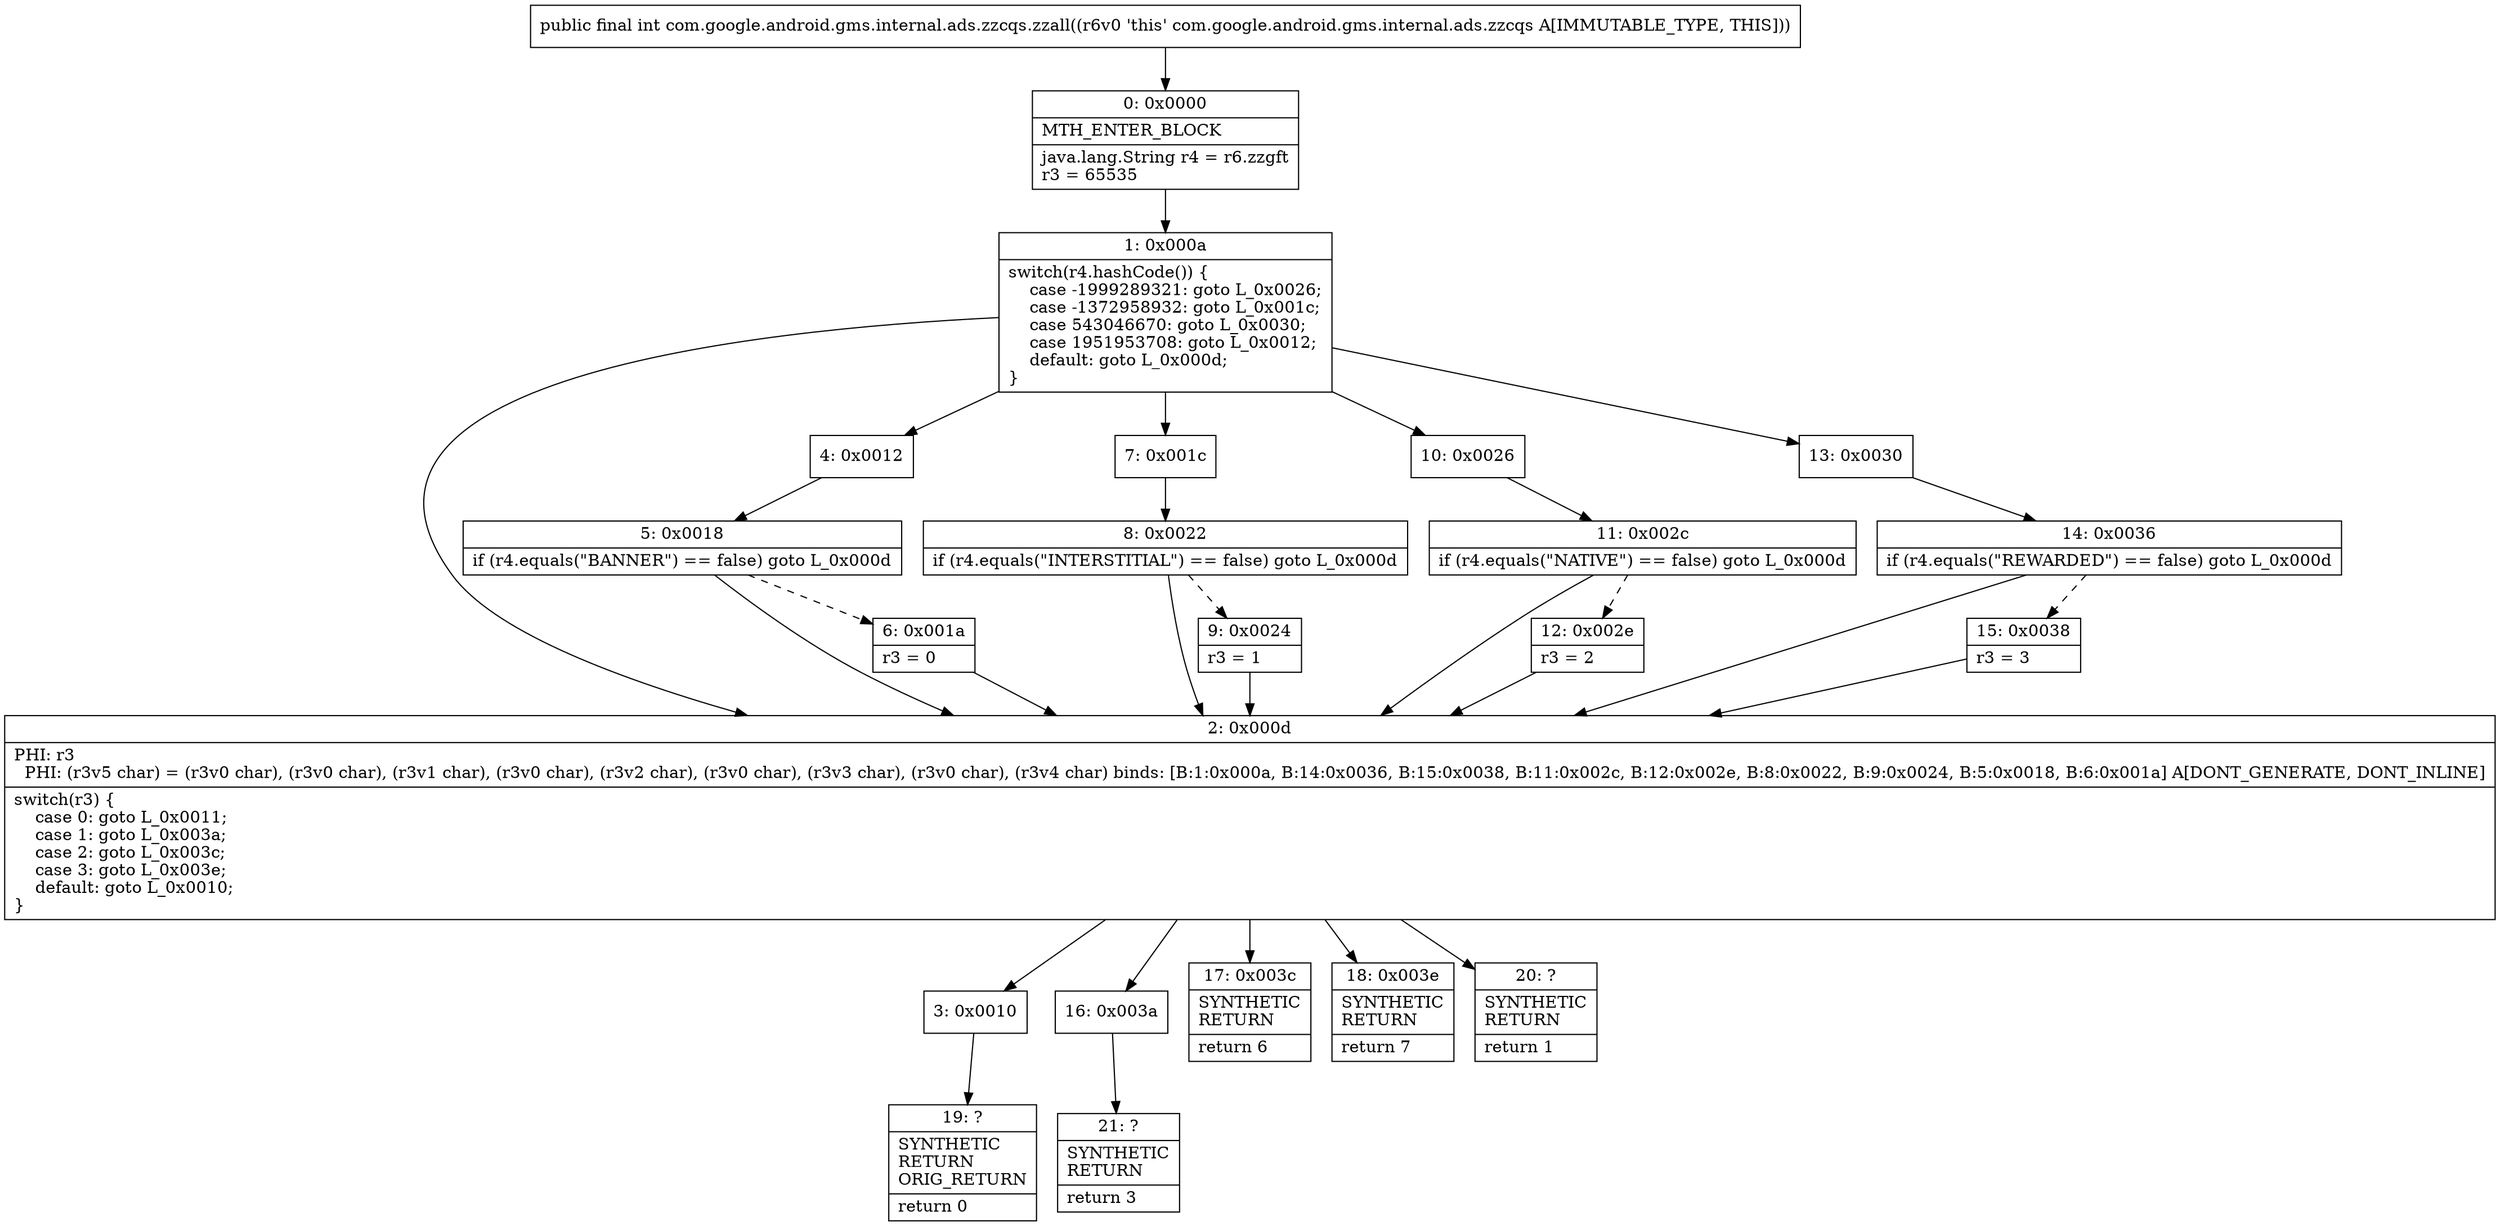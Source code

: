 digraph "CFG forcom.google.android.gms.internal.ads.zzcqs.zzall()I" {
Node_0 [shape=record,label="{0\:\ 0x0000|MTH_ENTER_BLOCK\l|java.lang.String r4 = r6.zzgft\lr3 = 65535\l}"];
Node_1 [shape=record,label="{1\:\ 0x000a|switch(r4.hashCode()) \{\l    case \-1999289321: goto L_0x0026;\l    case \-1372958932: goto L_0x001c;\l    case 543046670: goto L_0x0030;\l    case 1951953708: goto L_0x0012;\l    default: goto L_0x000d;\l\}\l}"];
Node_2 [shape=record,label="{2\:\ 0x000d|PHI: r3 \l  PHI: (r3v5 char) = (r3v0 char), (r3v0 char), (r3v1 char), (r3v0 char), (r3v2 char), (r3v0 char), (r3v3 char), (r3v0 char), (r3v4 char) binds: [B:1:0x000a, B:14:0x0036, B:15:0x0038, B:11:0x002c, B:12:0x002e, B:8:0x0022, B:9:0x0024, B:5:0x0018, B:6:0x001a] A[DONT_GENERATE, DONT_INLINE]\l|switch(r3) \{\l    case 0: goto L_0x0011;\l    case 1: goto L_0x003a;\l    case 2: goto L_0x003c;\l    case 3: goto L_0x003e;\l    default: goto L_0x0010;\l\}\l}"];
Node_3 [shape=record,label="{3\:\ 0x0010}"];
Node_4 [shape=record,label="{4\:\ 0x0012}"];
Node_5 [shape=record,label="{5\:\ 0x0018|if (r4.equals(\"BANNER\") == false) goto L_0x000d\l}"];
Node_6 [shape=record,label="{6\:\ 0x001a|r3 = 0\l}"];
Node_7 [shape=record,label="{7\:\ 0x001c}"];
Node_8 [shape=record,label="{8\:\ 0x0022|if (r4.equals(\"INTERSTITIAL\") == false) goto L_0x000d\l}"];
Node_9 [shape=record,label="{9\:\ 0x0024|r3 = 1\l}"];
Node_10 [shape=record,label="{10\:\ 0x0026}"];
Node_11 [shape=record,label="{11\:\ 0x002c|if (r4.equals(\"NATIVE\") == false) goto L_0x000d\l}"];
Node_12 [shape=record,label="{12\:\ 0x002e|r3 = 2\l}"];
Node_13 [shape=record,label="{13\:\ 0x0030}"];
Node_14 [shape=record,label="{14\:\ 0x0036|if (r4.equals(\"REWARDED\") == false) goto L_0x000d\l}"];
Node_15 [shape=record,label="{15\:\ 0x0038|r3 = 3\l}"];
Node_16 [shape=record,label="{16\:\ 0x003a}"];
Node_17 [shape=record,label="{17\:\ 0x003c|SYNTHETIC\lRETURN\l|return 6\l}"];
Node_18 [shape=record,label="{18\:\ 0x003e|SYNTHETIC\lRETURN\l|return 7\l}"];
Node_19 [shape=record,label="{19\:\ ?|SYNTHETIC\lRETURN\lORIG_RETURN\l|return 0\l}"];
Node_20 [shape=record,label="{20\:\ ?|SYNTHETIC\lRETURN\l|return 1\l}"];
Node_21 [shape=record,label="{21\:\ ?|SYNTHETIC\lRETURN\l|return 3\l}"];
MethodNode[shape=record,label="{public final int com.google.android.gms.internal.ads.zzcqs.zzall((r6v0 'this' com.google.android.gms.internal.ads.zzcqs A[IMMUTABLE_TYPE, THIS])) }"];
MethodNode -> Node_0;
Node_0 -> Node_1;
Node_1 -> Node_2;
Node_1 -> Node_4;
Node_1 -> Node_7;
Node_1 -> Node_10;
Node_1 -> Node_13;
Node_2 -> Node_3;
Node_2 -> Node_16;
Node_2 -> Node_17;
Node_2 -> Node_18;
Node_2 -> Node_20;
Node_3 -> Node_19;
Node_4 -> Node_5;
Node_5 -> Node_2;
Node_5 -> Node_6[style=dashed];
Node_6 -> Node_2;
Node_7 -> Node_8;
Node_8 -> Node_2;
Node_8 -> Node_9[style=dashed];
Node_9 -> Node_2;
Node_10 -> Node_11;
Node_11 -> Node_2;
Node_11 -> Node_12[style=dashed];
Node_12 -> Node_2;
Node_13 -> Node_14;
Node_14 -> Node_2;
Node_14 -> Node_15[style=dashed];
Node_15 -> Node_2;
Node_16 -> Node_21;
}


